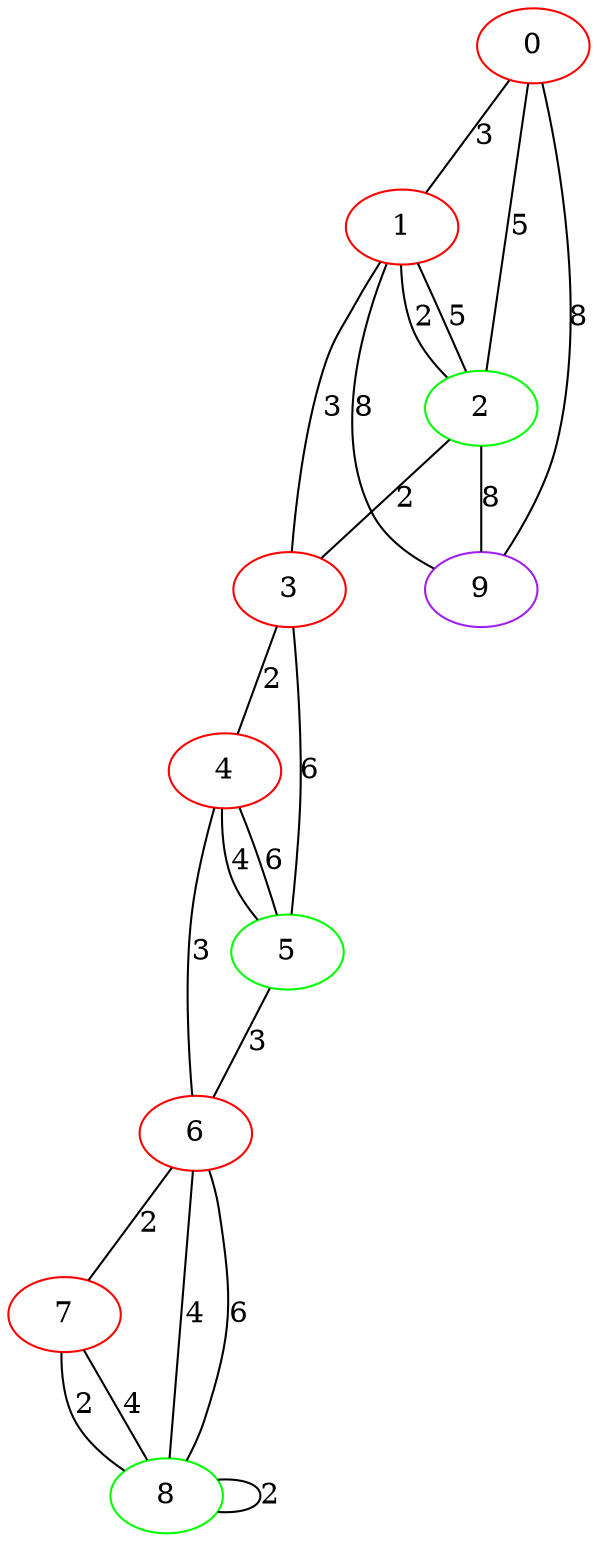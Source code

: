 graph "" {
0 [color=red, weight=1];
1 [color=red, weight=1];
2 [color=green, weight=2];
3 [color=red, weight=1];
4 [color=red, weight=1];
5 [color=green, weight=2];
6 [color=red, weight=1];
7 [color=red, weight=1];
8 [color=green, weight=2];
9 [color=purple, weight=4];
0 -- 1  [key=0, label=3];
0 -- 2  [key=0, label=5];
0 -- 9  [key=0, label=8];
1 -- 9  [key=0, label=8];
1 -- 2  [key=0, label=2];
1 -- 2  [key=1, label=5];
1 -- 3  [key=0, label=3];
2 -- 3  [key=0, label=2];
2 -- 9  [key=0, label=8];
3 -- 4  [key=0, label=2];
3 -- 5  [key=0, label=6];
4 -- 5  [key=0, label=6];
4 -- 5  [key=1, label=4];
4 -- 6  [key=0, label=3];
5 -- 6  [key=0, label=3];
6 -- 8  [key=0, label=4];
6 -- 8  [key=1, label=6];
6 -- 7  [key=0, label=2];
7 -- 8  [key=0, label=2];
7 -- 8  [key=1, label=4];
8 -- 8  [key=0, label=2];
}
